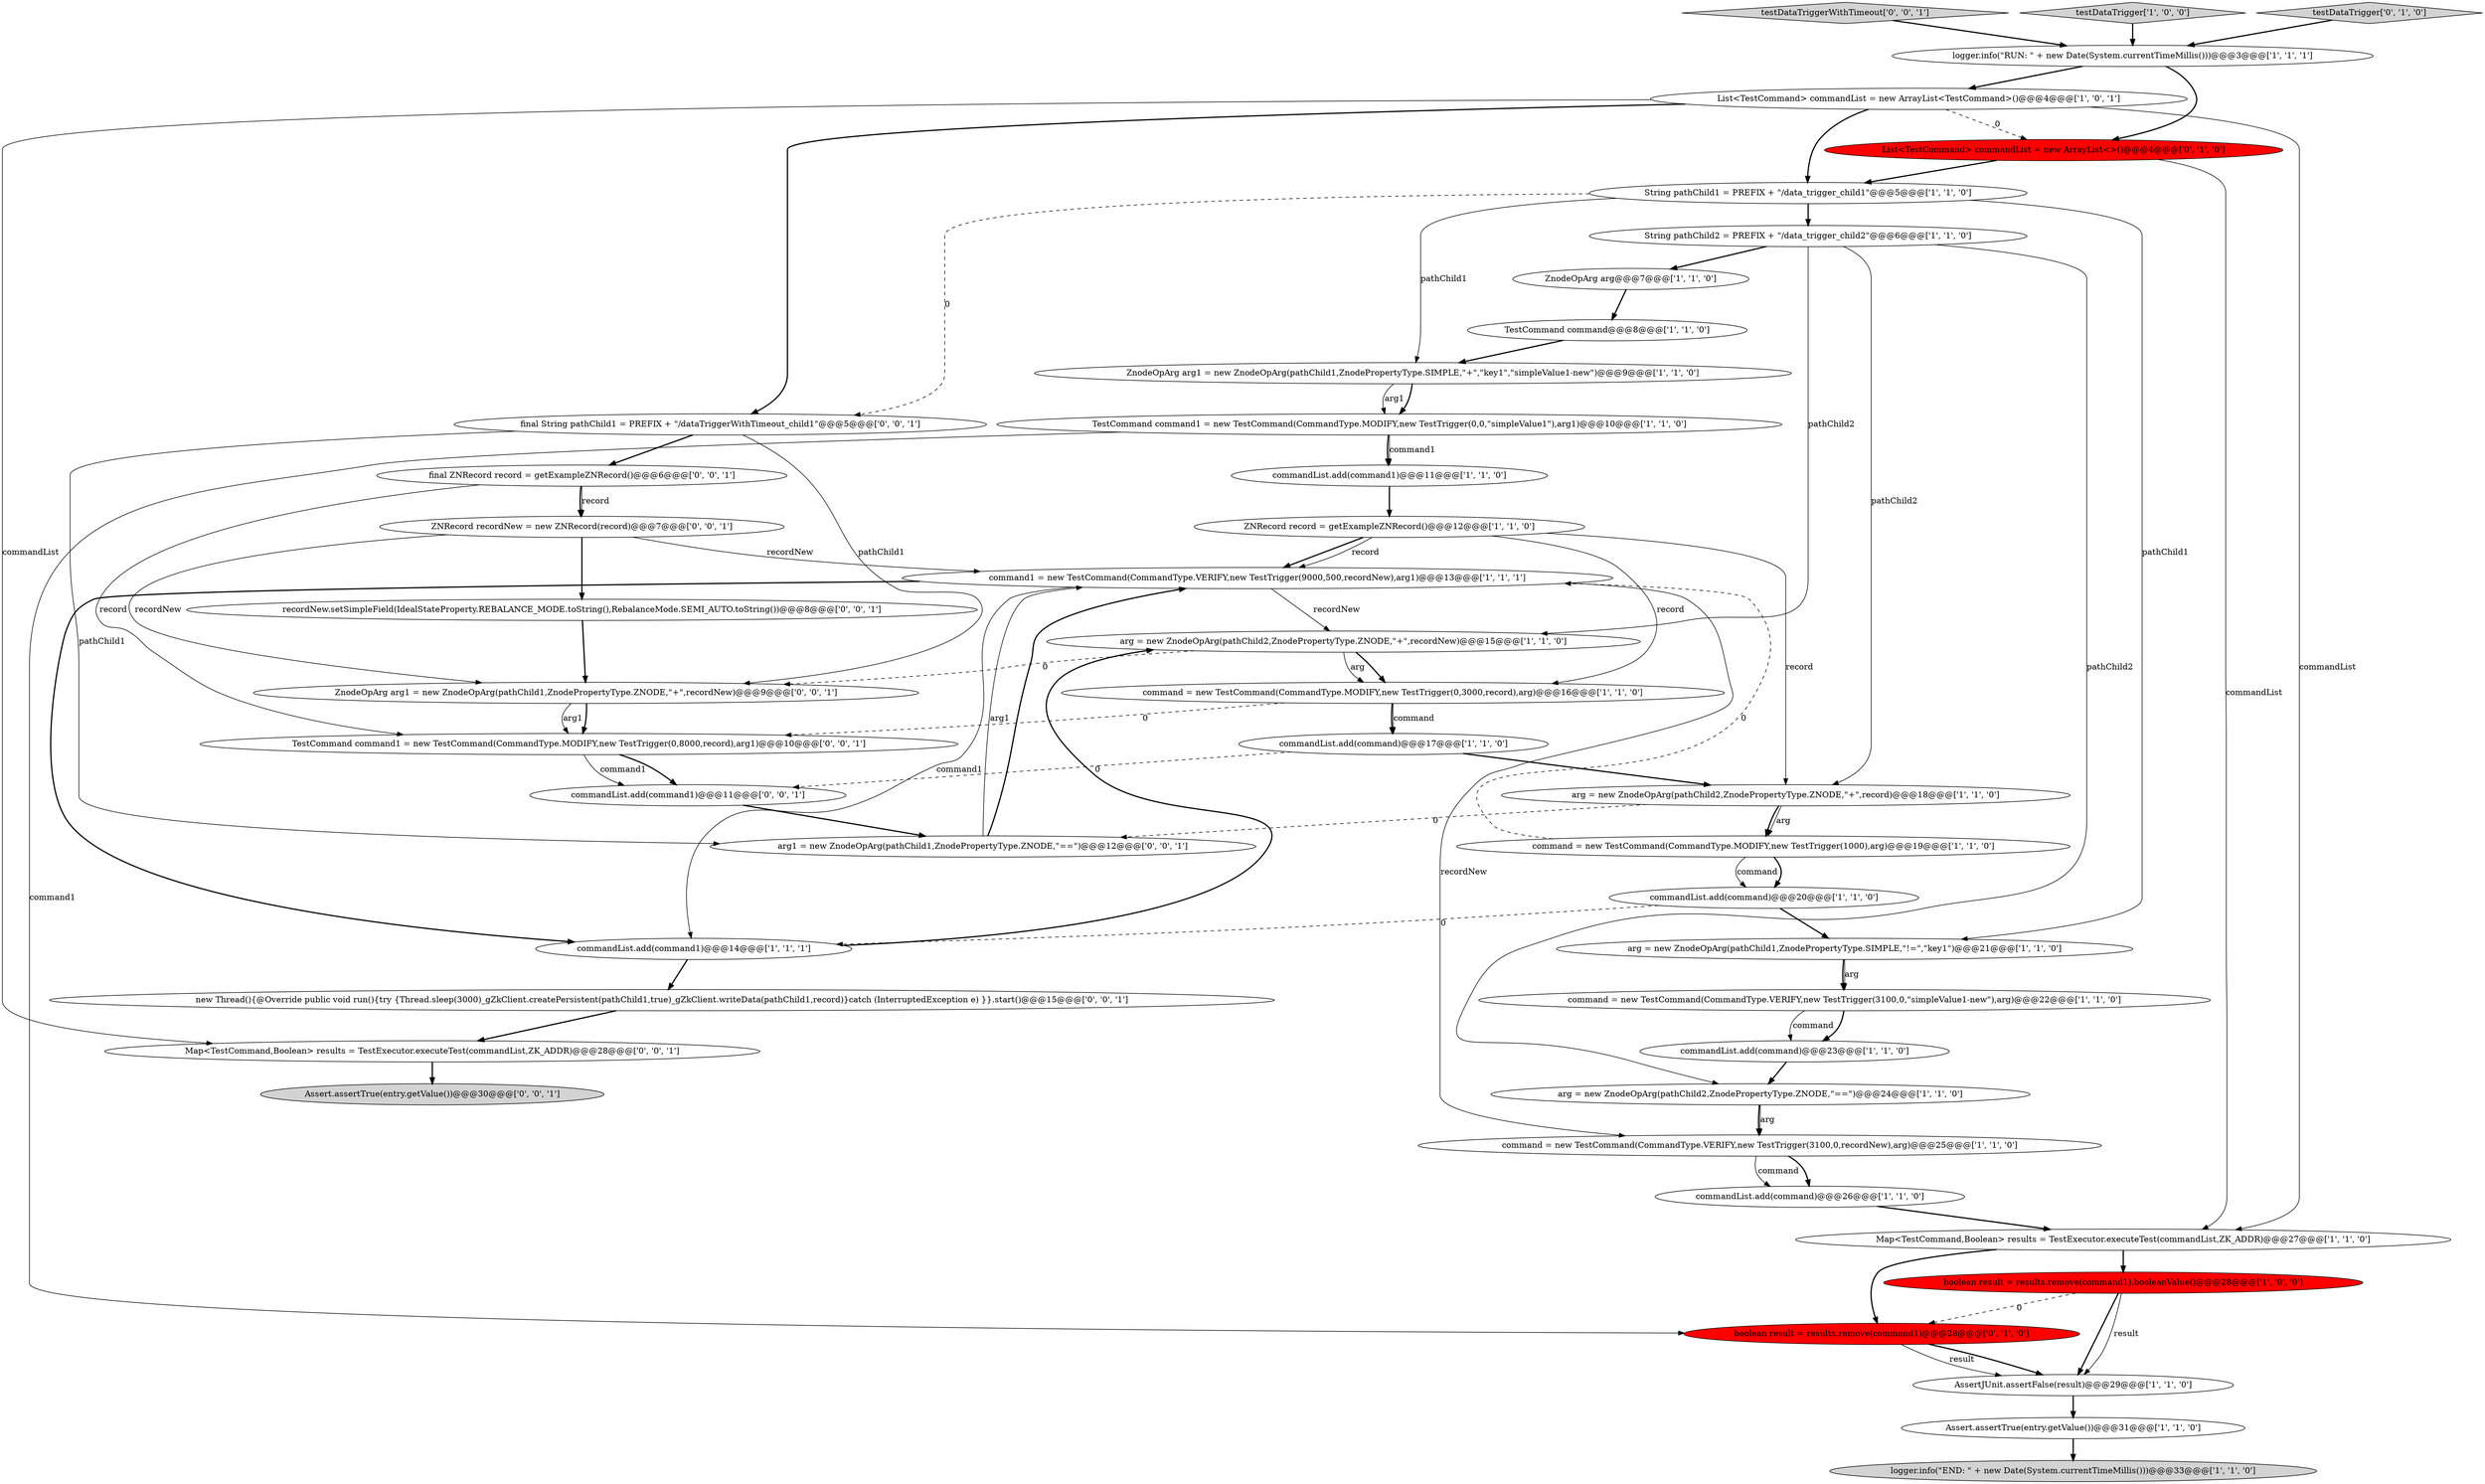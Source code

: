 digraph {
0 [style = filled, label = "TestCommand command1 = new TestCommand(CommandType.MODIFY,new TestTrigger(0,0,\"simpleValue1\"),arg1)@@@10@@@['1', '1', '0']", fillcolor = white, shape = ellipse image = "AAA0AAABBB1BBB"];
23 [style = filled, label = "arg = new ZnodeOpArg(pathChild1,ZnodePropertyType.SIMPLE,\"!=\",\"key1\")@@@21@@@['1', '1', '0']", fillcolor = white, shape = ellipse image = "AAA0AAABBB1BBB"];
11 [style = filled, label = "ZnodeOpArg arg@@@7@@@['1', '1', '0']", fillcolor = white, shape = ellipse image = "AAA0AAABBB1BBB"];
2 [style = filled, label = "command = new TestCommand(CommandType.VERIFY,new TestTrigger(3100,0,\"simpleValue1-new\"),arg)@@@22@@@['1', '1', '0']", fillcolor = white, shape = ellipse image = "AAA0AAABBB1BBB"];
24 [style = filled, label = "command1 = new TestCommand(CommandType.VERIFY,new TestTrigger(9000,500,recordNew),arg1)@@@13@@@['1', '1', '1']", fillcolor = white, shape = ellipse image = "AAA0AAABBB1BBB"];
42 [style = filled, label = "arg1 = new ZnodeOpArg(pathChild1,ZnodePropertyType.ZNODE,\"==\")@@@12@@@['0', '0', '1']", fillcolor = white, shape = ellipse image = "AAA0AAABBB3BBB"];
7 [style = filled, label = "TestCommand command@@@8@@@['1', '1', '0']", fillcolor = white, shape = ellipse image = "AAA0AAABBB1BBB"];
21 [style = filled, label = "List<TestCommand> commandList = new ArrayList<TestCommand>()@@@4@@@['1', '0', '1']", fillcolor = white, shape = ellipse image = "AAA0AAABBB1BBB"];
44 [style = filled, label = "testDataTriggerWithTimeout['0', '0', '1']", fillcolor = lightgray, shape = diamond image = "AAA0AAABBB3BBB"];
13 [style = filled, label = "arg = new ZnodeOpArg(pathChild2,ZnodePropertyType.ZNODE,\"+\",recordNew)@@@15@@@['1', '1', '0']", fillcolor = white, shape = ellipse image = "AAA0AAABBB1BBB"];
43 [style = filled, label = "ZNRecord recordNew = new ZNRecord(record)@@@7@@@['0', '0', '1']", fillcolor = white, shape = ellipse image = "AAA0AAABBB3BBB"];
35 [style = filled, label = "commandList.add(command1)@@@11@@@['0', '0', '1']", fillcolor = white, shape = ellipse image = "AAA0AAABBB3BBB"];
3 [style = filled, label = "testDataTrigger['1', '0', '0']", fillcolor = lightgray, shape = diamond image = "AAA0AAABBB1BBB"];
18 [style = filled, label = "commandList.add(command)@@@17@@@['1', '1', '0']", fillcolor = white, shape = ellipse image = "AAA0AAABBB1BBB"];
25 [style = filled, label = "command = new TestCommand(CommandType.VERIFY,new TestTrigger(3100,0,recordNew),arg)@@@25@@@['1', '1', '0']", fillcolor = white, shape = ellipse image = "AAA0AAABBB1BBB"];
12 [style = filled, label = "arg = new ZnodeOpArg(pathChild2,ZnodePropertyType.ZNODE,\"==\")@@@24@@@['1', '1', '0']", fillcolor = white, shape = ellipse image = "AAA0AAABBB1BBB"];
19 [style = filled, label = "command = new TestCommand(CommandType.MODIFY,new TestTrigger(1000),arg)@@@19@@@['1', '1', '0']", fillcolor = white, shape = ellipse image = "AAA0AAABBB1BBB"];
40 [style = filled, label = "Assert.assertTrue(entry.getValue())@@@30@@@['0', '0', '1']", fillcolor = lightgray, shape = ellipse image = "AAA0AAABBB3BBB"];
37 [style = filled, label = "final ZNRecord record = getExampleZNRecord()@@@6@@@['0', '0', '1']", fillcolor = white, shape = ellipse image = "AAA0AAABBB3BBB"];
15 [style = filled, label = "arg = new ZnodeOpArg(pathChild2,ZnodePropertyType.ZNODE,\"+\",record)@@@18@@@['1', '1', '0']", fillcolor = white, shape = ellipse image = "AAA0AAABBB1BBB"];
30 [style = filled, label = "List<TestCommand> commandList = new ArrayList<>()@@@4@@@['0', '1', '0']", fillcolor = red, shape = ellipse image = "AAA1AAABBB2BBB"];
8 [style = filled, label = "logger.info(\"RUN: \" + new Date(System.currentTimeMillis()))@@@3@@@['1', '1', '1']", fillcolor = white, shape = ellipse image = "AAA0AAABBB1BBB"];
41 [style = filled, label = "TestCommand command1 = new TestCommand(CommandType.MODIFY,new TestTrigger(0,8000,record),arg1)@@@10@@@['0', '0', '1']", fillcolor = white, shape = ellipse image = "AAA0AAABBB3BBB"];
27 [style = filled, label = "ZnodeOpArg arg1 = new ZnodeOpArg(pathChild1,ZnodePropertyType.SIMPLE,\"+\",\"key1\",\"simpleValue1-new\")@@@9@@@['1', '1', '0']", fillcolor = white, shape = ellipse image = "AAA0AAABBB1BBB"];
5 [style = filled, label = "commandList.add(command)@@@26@@@['1', '1', '0']", fillcolor = white, shape = ellipse image = "AAA0AAABBB1BBB"];
16 [style = filled, label = "String pathChild2 = PREFIX + \"/data_trigger_child2\"@@@6@@@['1', '1', '0']", fillcolor = white, shape = ellipse image = "AAA0AAABBB1BBB"];
34 [style = filled, label = "new Thread(){@Override public void run(){try {Thread.sleep(3000)_gZkClient.createPersistent(pathChild1,true)_gZkClient.writeData(pathChild1,record)}catch (InterruptedException e) }}.start()@@@15@@@['0', '0', '1']", fillcolor = white, shape = ellipse image = "AAA0AAABBB3BBB"];
4 [style = filled, label = "String pathChild1 = PREFIX + \"/data_trigger_child1\"@@@5@@@['1', '1', '0']", fillcolor = white, shape = ellipse image = "AAA0AAABBB1BBB"];
28 [style = filled, label = "commandList.add(command)@@@23@@@['1', '1', '0']", fillcolor = white, shape = ellipse image = "AAA0AAABBB1BBB"];
14 [style = filled, label = "command = new TestCommand(CommandType.MODIFY,new TestTrigger(0,3000,record),arg)@@@16@@@['1', '1', '0']", fillcolor = white, shape = ellipse image = "AAA0AAABBB1BBB"];
29 [style = filled, label = "boolean result = results.remove(command1).booleanValue()@@@28@@@['1', '0', '0']", fillcolor = red, shape = ellipse image = "AAA1AAABBB1BBB"];
33 [style = filled, label = "ZnodeOpArg arg1 = new ZnodeOpArg(pathChild1,ZnodePropertyType.ZNODE,\"+\",recordNew)@@@9@@@['0', '0', '1']", fillcolor = white, shape = ellipse image = "AAA0AAABBB3BBB"];
38 [style = filled, label = "recordNew.setSimpleField(IdealStateProperty.REBALANCE_MODE.toString(),RebalanceMode.SEMI_AUTO.toString())@@@8@@@['0', '0', '1']", fillcolor = white, shape = ellipse image = "AAA0AAABBB3BBB"];
20 [style = filled, label = "AssertJUnit.assertFalse(result)@@@29@@@['1', '1', '0']", fillcolor = white, shape = ellipse image = "AAA0AAABBB1BBB"];
39 [style = filled, label = "Map<TestCommand,Boolean> results = TestExecutor.executeTest(commandList,ZK_ADDR)@@@28@@@['0', '0', '1']", fillcolor = white, shape = ellipse image = "AAA0AAABBB3BBB"];
32 [style = filled, label = "boolean result = results.remove(command1)@@@28@@@['0', '1', '0']", fillcolor = red, shape = ellipse image = "AAA1AAABBB2BBB"];
6 [style = filled, label = "Assert.assertTrue(entry.getValue())@@@31@@@['1', '1', '0']", fillcolor = white, shape = ellipse image = "AAA0AAABBB1BBB"];
17 [style = filled, label = "Map<TestCommand,Boolean> results = TestExecutor.executeTest(commandList,ZK_ADDR)@@@27@@@['1', '1', '0']", fillcolor = white, shape = ellipse image = "AAA0AAABBB1BBB"];
31 [style = filled, label = "testDataTrigger['0', '1', '0']", fillcolor = lightgray, shape = diamond image = "AAA0AAABBB2BBB"];
36 [style = filled, label = "final String pathChild1 = PREFIX + \"/dataTriggerWithTimeout_child1\"@@@5@@@['0', '0', '1']", fillcolor = white, shape = ellipse image = "AAA0AAABBB3BBB"];
22 [style = filled, label = "commandList.add(command1)@@@14@@@['1', '1', '1']", fillcolor = white, shape = ellipse image = "AAA0AAABBB1BBB"];
9 [style = filled, label = "logger.info(\"END: \" + new Date(System.currentTimeMillis()))@@@33@@@['1', '1', '0']", fillcolor = lightgray, shape = ellipse image = "AAA0AAABBB1BBB"];
10 [style = filled, label = "ZNRecord record = getExampleZNRecord()@@@12@@@['1', '1', '0']", fillcolor = white, shape = ellipse image = "AAA0AAABBB1BBB"];
26 [style = filled, label = "commandList.add(command)@@@20@@@['1', '1', '0']", fillcolor = white, shape = ellipse image = "AAA0AAABBB1BBB"];
1 [style = filled, label = "commandList.add(command1)@@@11@@@['1', '1', '0']", fillcolor = white, shape = ellipse image = "AAA0AAABBB1BBB"];
8->30 [style = bold, label=""];
37->41 [style = solid, label="record"];
24->22 [style = solid, label="command1"];
44->8 [style = bold, label=""];
16->13 [style = solid, label="pathChild2"];
29->32 [style = dashed, label="0"];
10->24 [style = bold, label=""];
21->17 [style = solid, label="commandList"];
37->43 [style = solid, label="record"];
21->30 [style = dashed, label="0"];
10->15 [style = solid, label="record"];
37->43 [style = bold, label=""];
23->2 [style = solid, label="arg"];
21->36 [style = bold, label=""];
16->15 [style = solid, label="pathChild2"];
4->36 [style = dashed, label="0"];
10->24 [style = solid, label="record"];
12->25 [style = solid, label="arg"];
32->20 [style = solid, label="result"];
13->14 [style = bold, label=""];
2->28 [style = bold, label=""];
32->20 [style = bold, label=""];
22->13 [style = bold, label=""];
4->16 [style = bold, label=""];
26->22 [style = dashed, label="0"];
36->33 [style = solid, label="pathChild1"];
27->0 [style = bold, label=""];
2->28 [style = solid, label="command"];
18->15 [style = bold, label=""];
33->41 [style = bold, label=""];
16->12 [style = solid, label="pathChild2"];
5->17 [style = bold, label=""];
29->20 [style = bold, label=""];
29->20 [style = solid, label="result"];
33->41 [style = solid, label="arg1"];
41->35 [style = solid, label="command1"];
42->24 [style = solid, label="arg1"];
19->26 [style = bold, label=""];
4->27 [style = solid, label="pathChild1"];
13->33 [style = dashed, label="0"];
14->18 [style = bold, label=""];
36->37 [style = bold, label=""];
10->14 [style = solid, label="record"];
38->33 [style = bold, label=""];
21->4 [style = bold, label=""];
13->14 [style = solid, label="arg"];
14->18 [style = solid, label="command"];
35->42 [style = bold, label=""];
43->33 [style = solid, label="recordNew"];
28->12 [style = bold, label=""];
15->19 [style = bold, label=""];
42->24 [style = bold, label=""];
0->32 [style = solid, label="command1"];
43->38 [style = bold, label=""];
0->1 [style = bold, label=""];
3->8 [style = bold, label=""];
39->40 [style = bold, label=""];
34->39 [style = bold, label=""];
25->5 [style = bold, label=""];
19->24 [style = dashed, label="0"];
23->2 [style = bold, label=""];
31->8 [style = bold, label=""];
25->5 [style = solid, label="command"];
14->41 [style = dashed, label="0"];
41->35 [style = bold, label=""];
4->23 [style = solid, label="pathChild1"];
36->42 [style = solid, label="pathChild1"];
24->13 [style = solid, label="recordNew"];
0->1 [style = solid, label="command1"];
16->11 [style = bold, label=""];
21->39 [style = solid, label="commandList"];
24->25 [style = solid, label="recordNew"];
20->6 [style = bold, label=""];
17->32 [style = bold, label=""];
24->22 [style = bold, label=""];
19->26 [style = solid, label="command"];
18->35 [style = dashed, label="0"];
27->0 [style = solid, label="arg1"];
15->42 [style = dashed, label="0"];
30->4 [style = bold, label=""];
43->24 [style = solid, label="recordNew"];
12->25 [style = bold, label=""];
26->23 [style = bold, label=""];
22->34 [style = bold, label=""];
15->19 [style = solid, label="arg"];
7->27 [style = bold, label=""];
8->21 [style = bold, label=""];
6->9 [style = bold, label=""];
17->29 [style = bold, label=""];
1->10 [style = bold, label=""];
30->17 [style = solid, label="commandList"];
11->7 [style = bold, label=""];
}
